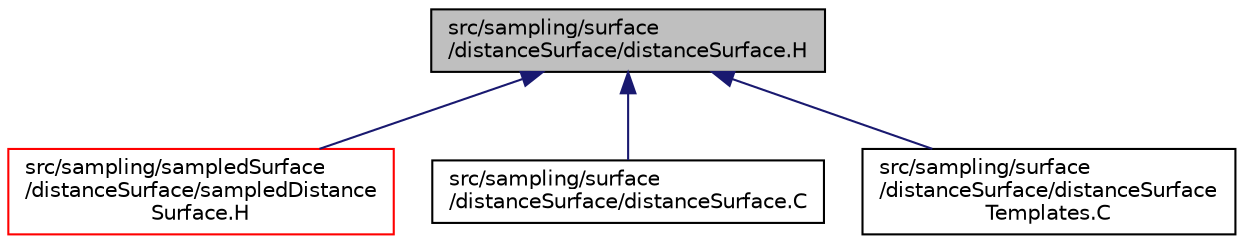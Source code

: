 digraph "src/sampling/surface/distanceSurface/distanceSurface.H"
{
  bgcolor="transparent";
  edge [fontname="Helvetica",fontsize="10",labelfontname="Helvetica",labelfontsize="10"];
  node [fontname="Helvetica",fontsize="10",shape=record];
  Node1 [label="src/sampling/surface\l/distanceSurface/distanceSurface.H",height=0.2,width=0.4,color="black", fillcolor="grey75", style="filled" fontcolor="black"];
  Node1 -> Node2 [dir="back",color="midnightblue",fontsize="10",style="solid",fontname="Helvetica"];
  Node2 [label="src/sampling/sampledSurface\l/distanceSurface/sampledDistance\lSurface.H",height=0.2,width=0.4,color="red",URL="$sampledDistanceSurface_8H.html"];
  Node1 -> Node3 [dir="back",color="midnightblue",fontsize="10",style="solid",fontname="Helvetica"];
  Node3 [label="src/sampling/surface\l/distanceSurface/distanceSurface.C",height=0.2,width=0.4,color="black",URL="$distanceSurface_8C.html"];
  Node1 -> Node4 [dir="back",color="midnightblue",fontsize="10",style="solid",fontname="Helvetica"];
  Node4 [label="src/sampling/surface\l/distanceSurface/distanceSurface\lTemplates.C",height=0.2,width=0.4,color="black",URL="$distanceSurfaceTemplates_8C.html"];
}
